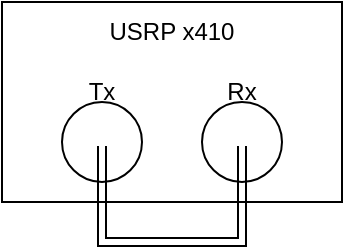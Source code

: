 <mxfile version="26.2.14">
  <diagram name="Page-1" id="S9vmB9pub8SUpCPU3k5h">
    <mxGraphModel dx="1097" dy="604" grid="1" gridSize="10" guides="1" tooltips="1" connect="1" arrows="1" fold="1" page="1" pageScale="1" pageWidth="1169" pageHeight="1654" math="0" shadow="0">
      <root>
        <mxCell id="0" />
        <mxCell id="1" parent="0" />
        <mxCell id="pWPjMhDv9c7YQ-LjWR9g-1" value="" style="rounded=0;whiteSpace=wrap;html=1;" vertex="1" parent="1">
          <mxGeometry x="280" y="280" width="170" height="100" as="geometry" />
        </mxCell>
        <mxCell id="pWPjMhDv9c7YQ-LjWR9g-2" value="USRP x410" style="text;html=1;align=center;verticalAlign=middle;whiteSpace=wrap;rounded=0;" vertex="1" parent="1">
          <mxGeometry x="310" y="280" width="110" height="30" as="geometry" />
        </mxCell>
        <mxCell id="pWPjMhDv9c7YQ-LjWR9g-3" value="" style="ellipse;whiteSpace=wrap;html=1;aspect=fixed;" vertex="1" parent="1">
          <mxGeometry x="310" y="330" width="40" height="40" as="geometry" />
        </mxCell>
        <mxCell id="pWPjMhDv9c7YQ-LjWR9g-4" value="" style="ellipse;whiteSpace=wrap;html=1;aspect=fixed;" vertex="1" parent="1">
          <mxGeometry x="380" y="330" width="40" height="40" as="geometry" />
        </mxCell>
        <mxCell id="pWPjMhDv9c7YQ-LjWR9g-5" value="Tx" style="text;html=1;align=center;verticalAlign=middle;whiteSpace=wrap;rounded=0;" vertex="1" parent="1">
          <mxGeometry x="300" y="310" width="60" height="30" as="geometry" />
        </mxCell>
        <mxCell id="pWPjMhDv9c7YQ-LjWR9g-6" value="Rx" style="text;html=1;align=center;verticalAlign=middle;whiteSpace=wrap;rounded=0;" vertex="1" parent="1">
          <mxGeometry x="370" y="310" width="60" height="30" as="geometry" />
        </mxCell>
        <mxCell id="pWPjMhDv9c7YQ-LjWR9g-7" value="" style="endArrow=none;html=1;rounded=0;shape=link;" edge="1" parent="1">
          <mxGeometry width="50" height="50" relative="1" as="geometry">
            <mxPoint x="400" y="352" as="sourcePoint" />
            <mxPoint x="330" y="352" as="targetPoint" />
            <Array as="points">
              <mxPoint x="400" y="400" />
              <mxPoint x="330" y="400" />
            </Array>
          </mxGeometry>
        </mxCell>
      </root>
    </mxGraphModel>
  </diagram>
</mxfile>
